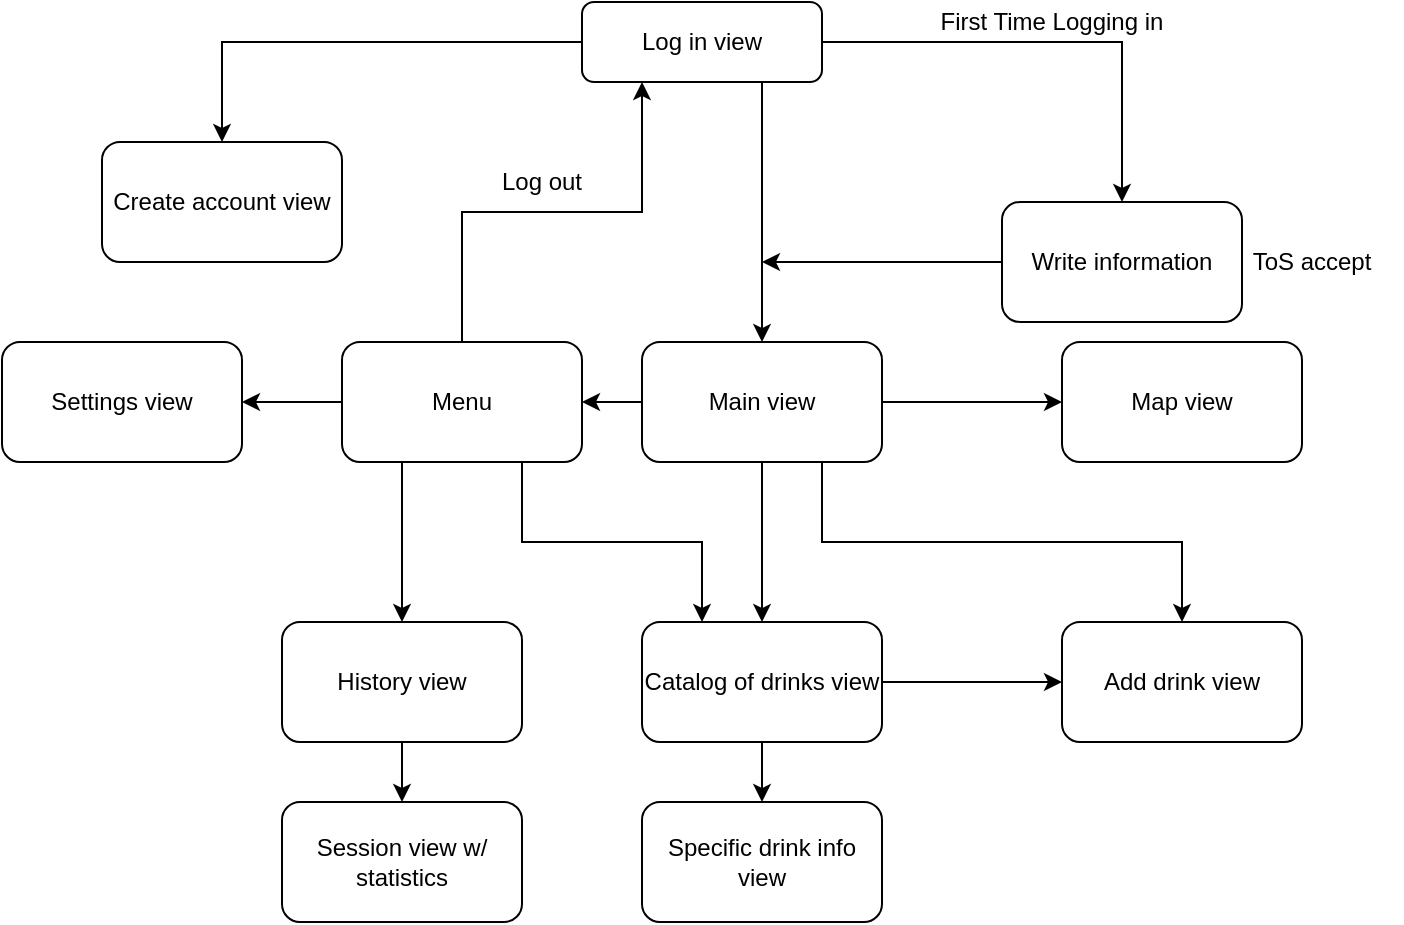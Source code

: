 <mxfile version="14.9.9" type="device"><diagram id="C5RBs43oDa-KdzZeNtuy" name="Page-1"><mxGraphModel dx="813" dy="516" grid="1" gridSize="10" guides="1" tooltips="1" connect="1" arrows="1" fold="1" page="1" pageScale="1" pageWidth="827" pageHeight="1169" math="0" shadow="0"><root><mxCell id="WIyWlLk6GJQsqaUBKTNV-0"/><mxCell id="WIyWlLk6GJQsqaUBKTNV-1" parent="WIyWlLk6GJQsqaUBKTNV-0"/><mxCell id="1XZK4Pd8caPKAYDA-Dol-2" style="edgeStyle=orthogonalEdgeStyle;rounded=0;orthogonalLoop=1;jettySize=auto;html=1;entryX=0.5;entryY=0;entryDx=0;entryDy=0;exitX=0.75;exitY=1;exitDx=0;exitDy=0;" edge="1" parent="WIyWlLk6GJQsqaUBKTNV-1" source="WIyWlLk6GJQsqaUBKTNV-3" target="1XZK4Pd8caPKAYDA-Dol-0"><mxGeometry relative="1" as="geometry"/></mxCell><mxCell id="1XZK4Pd8caPKAYDA-Dol-4" style="edgeStyle=orthogonalEdgeStyle;rounded=0;orthogonalLoop=1;jettySize=auto;html=1;exitX=1;exitY=0.5;exitDx=0;exitDy=0;entryX=0.5;entryY=0;entryDx=0;entryDy=0;" edge="1" parent="WIyWlLk6GJQsqaUBKTNV-1" source="WIyWlLk6GJQsqaUBKTNV-3" target="1XZK4Pd8caPKAYDA-Dol-3"><mxGeometry relative="1" as="geometry"/></mxCell><mxCell id="1XZK4Pd8caPKAYDA-Dol-30" style="edgeStyle=orthogonalEdgeStyle;rounded=0;orthogonalLoop=1;jettySize=auto;html=1;entryX=0.5;entryY=0;entryDx=0;entryDy=0;" edge="1" parent="WIyWlLk6GJQsqaUBKTNV-1" source="WIyWlLk6GJQsqaUBKTNV-3" target="1XZK4Pd8caPKAYDA-Dol-28"><mxGeometry relative="1" as="geometry"/></mxCell><mxCell id="WIyWlLk6GJQsqaUBKTNV-3" value="Log in view" style="rounded=1;whiteSpace=wrap;html=1;fontSize=12;glass=0;strokeWidth=1;shadow=0;" parent="WIyWlLk6GJQsqaUBKTNV-1" vertex="1"><mxGeometry x="320" y="80" width="120" height="40" as="geometry"/></mxCell><mxCell id="1XZK4Pd8caPKAYDA-Dol-13" style="edgeStyle=orthogonalEdgeStyle;rounded=0;orthogonalLoop=1;jettySize=auto;html=1;entryX=1;entryY=0.5;entryDx=0;entryDy=0;" edge="1" parent="WIyWlLk6GJQsqaUBKTNV-1" source="1XZK4Pd8caPKAYDA-Dol-0" target="1XZK4Pd8caPKAYDA-Dol-7"><mxGeometry relative="1" as="geometry"/></mxCell><mxCell id="1XZK4Pd8caPKAYDA-Dol-20" style="edgeStyle=orthogonalEdgeStyle;rounded=0;orthogonalLoop=1;jettySize=auto;html=1;entryX=0;entryY=0.5;entryDx=0;entryDy=0;" edge="1" parent="WIyWlLk6GJQsqaUBKTNV-1" source="1XZK4Pd8caPKAYDA-Dol-0" target="1XZK4Pd8caPKAYDA-Dol-19"><mxGeometry relative="1" as="geometry"/></mxCell><mxCell id="1XZK4Pd8caPKAYDA-Dol-25" style="edgeStyle=orthogonalEdgeStyle;rounded=0;orthogonalLoop=1;jettySize=auto;html=1;entryX=0.5;entryY=0;entryDx=0;entryDy=0;" edge="1" parent="WIyWlLk6GJQsqaUBKTNV-1" source="1XZK4Pd8caPKAYDA-Dol-0" target="1XZK4Pd8caPKAYDA-Dol-22"><mxGeometry relative="1" as="geometry"/></mxCell><mxCell id="1XZK4Pd8caPKAYDA-Dol-35" style="edgeStyle=orthogonalEdgeStyle;rounded=0;orthogonalLoop=1;jettySize=auto;html=1;exitX=0.75;exitY=1;exitDx=0;exitDy=0;entryX=0.5;entryY=0;entryDx=0;entryDy=0;" edge="1" parent="WIyWlLk6GJQsqaUBKTNV-1" source="1XZK4Pd8caPKAYDA-Dol-0" target="1XZK4Pd8caPKAYDA-Dol-26"><mxGeometry relative="1" as="geometry"/></mxCell><mxCell id="1XZK4Pd8caPKAYDA-Dol-0" value="Main view" style="rounded=1;whiteSpace=wrap;html=1;" vertex="1" parent="WIyWlLk6GJQsqaUBKTNV-1"><mxGeometry x="350" y="250" width="120" height="60" as="geometry"/></mxCell><mxCell id="1XZK4Pd8caPKAYDA-Dol-6" style="edgeStyle=orthogonalEdgeStyle;rounded=0;orthogonalLoop=1;jettySize=auto;html=1;" edge="1" parent="WIyWlLk6GJQsqaUBKTNV-1" source="1XZK4Pd8caPKAYDA-Dol-3"><mxGeometry relative="1" as="geometry"><mxPoint x="410" y="210" as="targetPoint"/></mxGeometry></mxCell><mxCell id="1XZK4Pd8caPKAYDA-Dol-3" value="Write information" style="rounded=1;whiteSpace=wrap;html=1;" vertex="1" parent="WIyWlLk6GJQsqaUBKTNV-1"><mxGeometry x="530" y="180" width="120" height="60" as="geometry"/></mxCell><mxCell id="1XZK4Pd8caPKAYDA-Dol-5" value="First Time Logging in" style="text;html=1;strokeColor=none;fillColor=none;align=center;verticalAlign=middle;whiteSpace=wrap;rounded=0;" vertex="1" parent="WIyWlLk6GJQsqaUBKTNV-1"><mxGeometry x="480" y="80" width="150" height="20" as="geometry"/></mxCell><mxCell id="1XZK4Pd8caPKAYDA-Dol-18" style="edgeStyle=orthogonalEdgeStyle;rounded=0;orthogonalLoop=1;jettySize=auto;html=1;entryX=0.5;entryY=0;entryDx=0;entryDy=0;exitX=0.25;exitY=1;exitDx=0;exitDy=0;" edge="1" parent="WIyWlLk6GJQsqaUBKTNV-1" source="1XZK4Pd8caPKAYDA-Dol-7" target="1XZK4Pd8caPKAYDA-Dol-14"><mxGeometry relative="1" as="geometry"/></mxCell><mxCell id="1XZK4Pd8caPKAYDA-Dol-29" style="edgeStyle=orthogonalEdgeStyle;rounded=0;orthogonalLoop=1;jettySize=auto;html=1;entryX=0.25;entryY=1;entryDx=0;entryDy=0;exitX=0.5;exitY=0;exitDx=0;exitDy=0;" edge="1" parent="WIyWlLk6GJQsqaUBKTNV-1" source="1XZK4Pd8caPKAYDA-Dol-7" target="WIyWlLk6GJQsqaUBKTNV-3"><mxGeometry relative="1" as="geometry"><mxPoint x="280" y="70" as="targetPoint"/></mxGeometry></mxCell><mxCell id="1XZK4Pd8caPKAYDA-Dol-31" style="edgeStyle=orthogonalEdgeStyle;rounded=0;orthogonalLoop=1;jettySize=auto;html=1;entryX=0.25;entryY=0;entryDx=0;entryDy=0;exitX=0.75;exitY=1;exitDx=0;exitDy=0;" edge="1" parent="WIyWlLk6GJQsqaUBKTNV-1" source="1XZK4Pd8caPKAYDA-Dol-7" target="1XZK4Pd8caPKAYDA-Dol-22"><mxGeometry relative="1" as="geometry"/></mxCell><mxCell id="1XZK4Pd8caPKAYDA-Dol-32" style="edgeStyle=orthogonalEdgeStyle;rounded=0;orthogonalLoop=1;jettySize=auto;html=1;entryX=1;entryY=0.5;entryDx=0;entryDy=0;" edge="1" parent="WIyWlLk6GJQsqaUBKTNV-1" source="1XZK4Pd8caPKAYDA-Dol-7" target="1XZK4Pd8caPKAYDA-Dol-8"><mxGeometry relative="1" as="geometry"/></mxCell><mxCell id="1XZK4Pd8caPKAYDA-Dol-7" value="Menu" style="rounded=1;whiteSpace=wrap;html=1;direction=east;" vertex="1" parent="WIyWlLk6GJQsqaUBKTNV-1"><mxGeometry x="200" y="250" width="120" height="60" as="geometry"/></mxCell><mxCell id="1XZK4Pd8caPKAYDA-Dol-8" value="Settings view" style="rounded=1;whiteSpace=wrap;html=1;" vertex="1" parent="WIyWlLk6GJQsqaUBKTNV-1"><mxGeometry x="30" y="250" width="120" height="60" as="geometry"/></mxCell><mxCell id="1XZK4Pd8caPKAYDA-Dol-12" value="Log out" style="text;html=1;strokeColor=none;fillColor=none;align=center;verticalAlign=middle;whiteSpace=wrap;rounded=0;" vertex="1" parent="WIyWlLk6GJQsqaUBKTNV-1"><mxGeometry x="270" y="160" width="60" height="20" as="geometry"/></mxCell><mxCell id="1XZK4Pd8caPKAYDA-Dol-16" style="edgeStyle=orthogonalEdgeStyle;rounded=0;orthogonalLoop=1;jettySize=auto;html=1;entryX=0.5;entryY=0;entryDx=0;entryDy=0;" edge="1" parent="WIyWlLk6GJQsqaUBKTNV-1" source="1XZK4Pd8caPKAYDA-Dol-14"><mxGeometry relative="1" as="geometry"><mxPoint x="230" y="480.0" as="targetPoint"/></mxGeometry></mxCell><mxCell id="1XZK4Pd8caPKAYDA-Dol-14" value="History view" style="rounded=1;whiteSpace=wrap;html=1;" vertex="1" parent="WIyWlLk6GJQsqaUBKTNV-1"><mxGeometry x="170" y="390" width="120" height="60" as="geometry"/></mxCell><mxCell id="1XZK4Pd8caPKAYDA-Dol-15" value="Session view w/ statistics" style="rounded=1;whiteSpace=wrap;html=1;" vertex="1" parent="WIyWlLk6GJQsqaUBKTNV-1"><mxGeometry x="170" y="480" width="120" height="60" as="geometry"/></mxCell><mxCell id="1XZK4Pd8caPKAYDA-Dol-19" value="Map view" style="rounded=1;whiteSpace=wrap;html=1;" vertex="1" parent="WIyWlLk6GJQsqaUBKTNV-1"><mxGeometry x="560" y="250" width="120" height="60" as="geometry"/></mxCell><mxCell id="1XZK4Pd8caPKAYDA-Dol-24" style="edgeStyle=orthogonalEdgeStyle;rounded=0;orthogonalLoop=1;jettySize=auto;html=1;entryX=0.5;entryY=0;entryDx=0;entryDy=0;" edge="1" parent="WIyWlLk6GJQsqaUBKTNV-1" source="1XZK4Pd8caPKAYDA-Dol-22" target="1XZK4Pd8caPKAYDA-Dol-23"><mxGeometry relative="1" as="geometry"/></mxCell><mxCell id="1XZK4Pd8caPKAYDA-Dol-27" style="edgeStyle=orthogonalEdgeStyle;rounded=0;orthogonalLoop=1;jettySize=auto;html=1;entryX=0;entryY=0.5;entryDx=0;entryDy=0;" edge="1" parent="WIyWlLk6GJQsqaUBKTNV-1" source="1XZK4Pd8caPKAYDA-Dol-22" target="1XZK4Pd8caPKAYDA-Dol-26"><mxGeometry relative="1" as="geometry"/></mxCell><mxCell id="1XZK4Pd8caPKAYDA-Dol-22" value="Catalog of drinks view" style="rounded=1;whiteSpace=wrap;html=1;" vertex="1" parent="WIyWlLk6GJQsqaUBKTNV-1"><mxGeometry x="350" y="390" width="120" height="60" as="geometry"/></mxCell><mxCell id="1XZK4Pd8caPKAYDA-Dol-23" value="Specific drink info view" style="rounded=1;whiteSpace=wrap;html=1;" vertex="1" parent="WIyWlLk6GJQsqaUBKTNV-1"><mxGeometry x="350" y="480" width="120" height="60" as="geometry"/></mxCell><mxCell id="1XZK4Pd8caPKAYDA-Dol-26" value="Add drink view" style="rounded=1;whiteSpace=wrap;html=1;" vertex="1" parent="WIyWlLk6GJQsqaUBKTNV-1"><mxGeometry x="560" y="390" width="120" height="60" as="geometry"/></mxCell><mxCell id="1XZK4Pd8caPKAYDA-Dol-28" value="Create account view" style="rounded=1;whiteSpace=wrap;html=1;" vertex="1" parent="WIyWlLk6GJQsqaUBKTNV-1"><mxGeometry x="80" y="150" width="120" height="60" as="geometry"/></mxCell><mxCell id="1XZK4Pd8caPKAYDA-Dol-33" value="ToS accept" style="text;html=1;strokeColor=none;fillColor=none;align=center;verticalAlign=middle;whiteSpace=wrap;rounded=0;" vertex="1" parent="WIyWlLk6GJQsqaUBKTNV-1"><mxGeometry x="640" y="200" width="90" height="20" as="geometry"/></mxCell></root></mxGraphModel></diagram></mxfile>